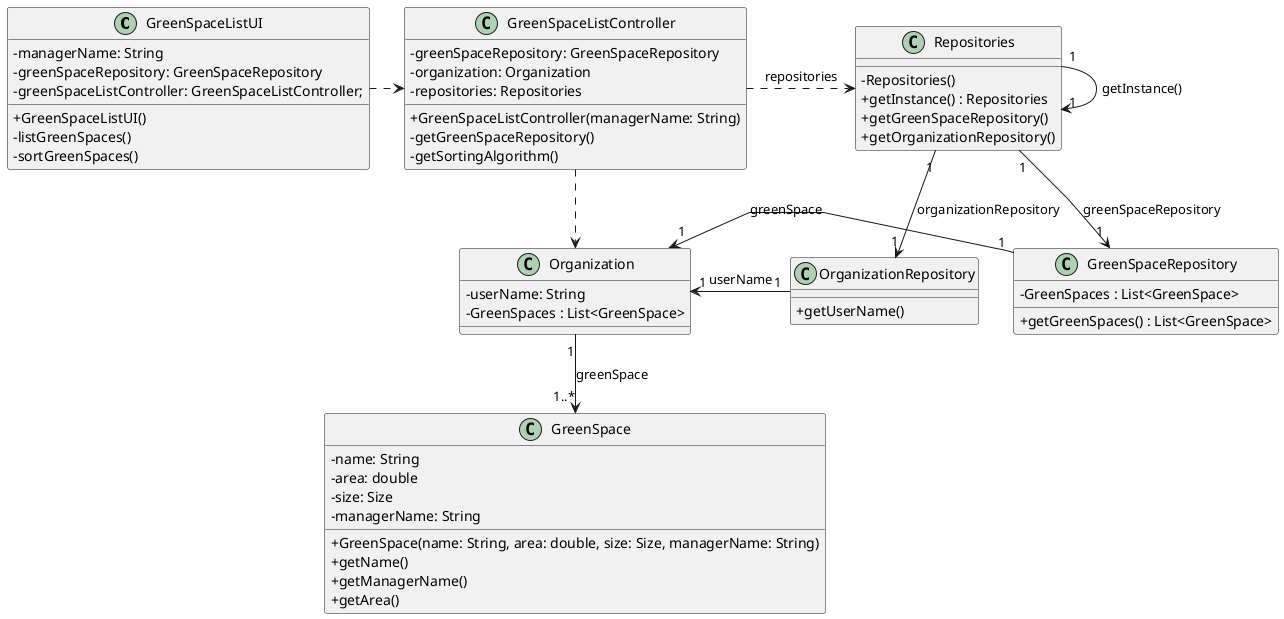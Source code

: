 @startuml
'skinparam monochrome true
skinparam packageStyle rectangle
skinparam shadowing false
skinparam linetype polyline
'skinparam linetype orto

skinparam classAttributeIconSize 0

'left to right direction

class GreenSpaceListUI{
    -managerName: String
    -greenSpaceRepository: GreenSpaceRepository
    -greenSpaceListController: GreenSpaceListController;
    +GreenSpaceListUI()
    -listGreenSpaces()
    -sortGreenSpaces()
}

class GreenSpaceListController{
    -greenSpaceRepository: GreenSpaceRepository
    -organization: Organization
    -repositories: Repositories
    +GreenSpaceListController(managerName: String)
    -getGreenSpaceRepository()
    -getSortingAlgorithm()
}

class Organization{
    - userName: String
    - GreenSpaces : List<GreenSpace>
}

class GreenSpace{
    - name: String
    - area: double
    - size: Size
    - managerName: String
    + GreenSpace(name: String, area: double, size: Size, managerName: String)
    + getName()
    + getManagerName()
    + getArea()
}

class Repositories{
    - Repositories()
    + getInstance() : Repositories
    + getGreenSpaceRepository()
    + getOrganizationRepository()
}

class GreenSpaceRepository{
    - GreenSpaces : List<GreenSpace>
    + getGreenSpaces() : List<GreenSpace>
}

class OrganizationRepository{
    + getUserName()
}


GreenSpaceListUI .> GreenSpaceListController
GreenSpaceListController ..> Organization
Organization "1" --> "1..*" GreenSpace:greenSpace
GreenSpaceListController .> Repositories: repositories
Repositories "1" --> "1" GreenSpaceRepository: greenSpaceRepository
Organization "1" <- "1" GreenSpaceRepository : greenSpace
Repositories "1" --> "1" OrganizationRepository: organizationRepository
Organization "1" <- "1" OrganizationRepository: userName
Repositories "1" -> "1" Repositories : getInstance()

@enduml